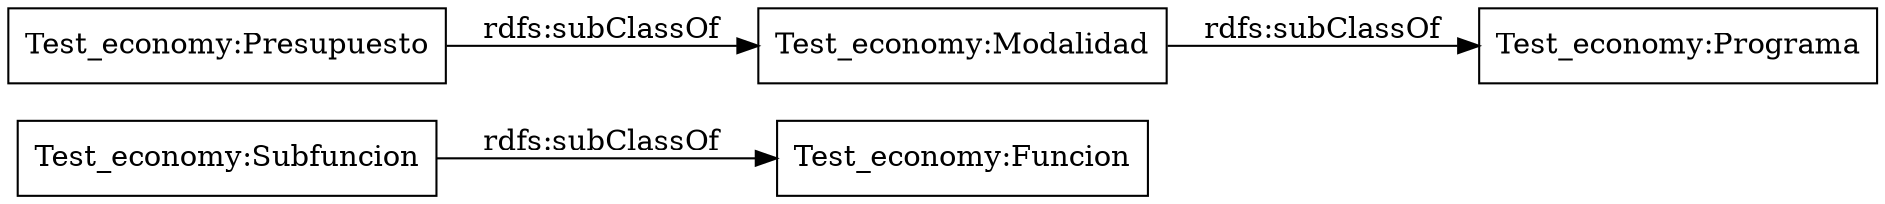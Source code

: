 digraph ar2dtool_diagram { 
rankdir=LR;
size="1000"
node [shape = rectangle, color="black"]; "Test_economy:Funcion" "Test_economy:Subfuncion" "Test_economy:Programa" "Test_economy:Presupuesto" "Test_economy:Modalidad" ; /*classes style*/
	"Test_economy:Subfuncion" -> "Test_economy:Funcion" [ label = "rdfs:subClassOf" ];
	"Test_economy:Modalidad" -> "Test_economy:Programa" [ label = "rdfs:subClassOf" ];
	"Test_economy:Presupuesto" -> "Test_economy:Modalidad" [ label = "rdfs:subClassOf" ];

}
